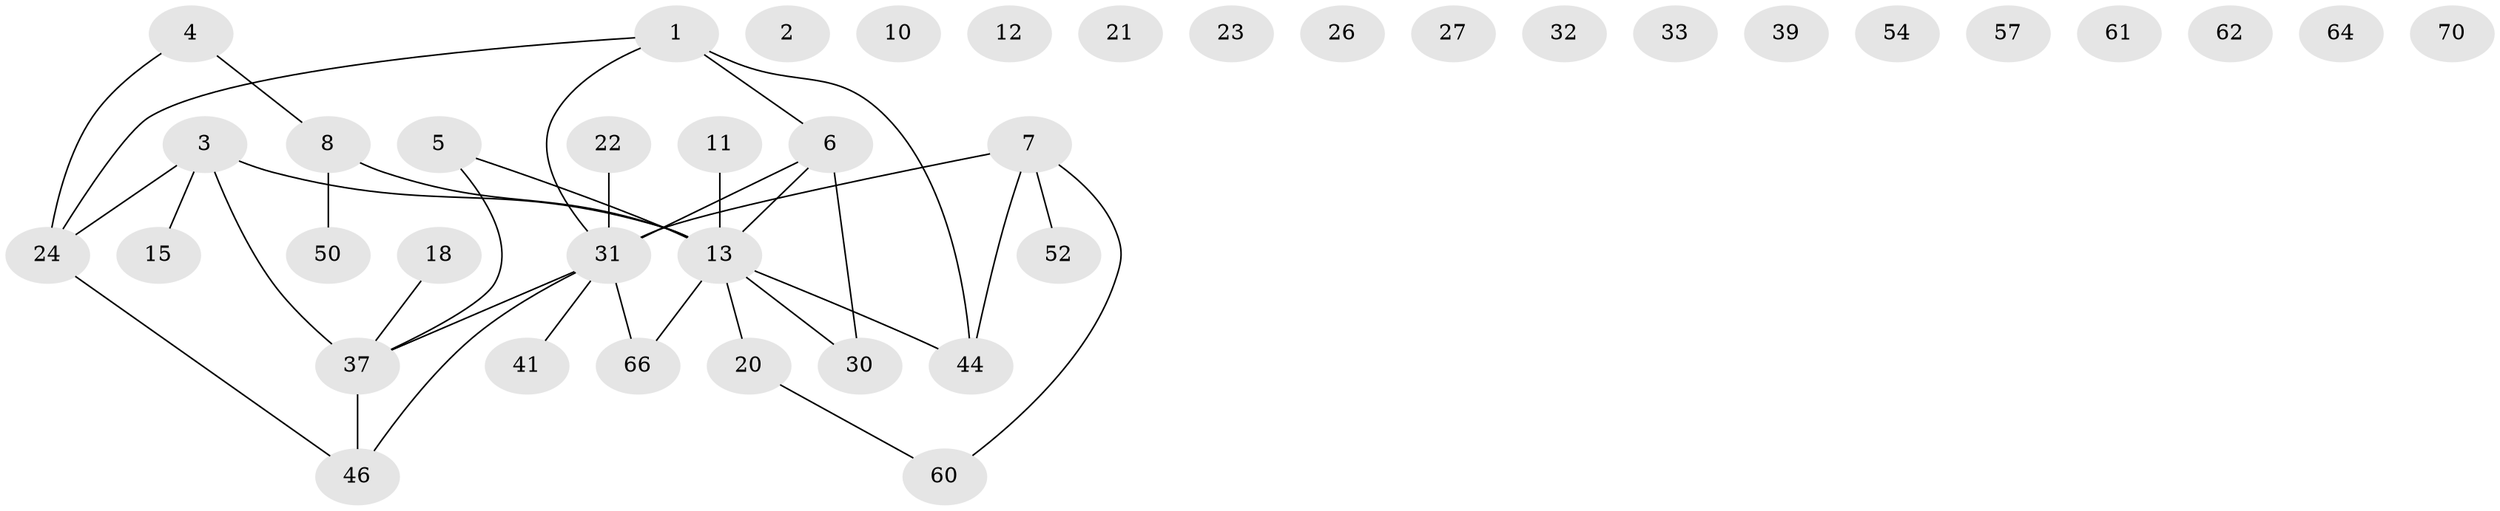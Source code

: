 // original degree distribution, {1: 0.2857142857142857, 0: 0.15584415584415584, 3: 0.15584415584415584, 2: 0.2597402597402597, 6: 0.012987012987012988, 4: 0.07792207792207792, 5: 0.05194805194805195}
// Generated by graph-tools (version 1.1) at 2025/16/03/04/25 18:16:45]
// undirected, 40 vertices, 35 edges
graph export_dot {
graph [start="1"]
  node [color=gray90,style=filled];
  1 [super="+9"];
  2;
  3 [super="+16+40+17"];
  4 [super="+28+76"];
  5 [super="+47"];
  6 [super="+29+43"];
  7 [super="+45"];
  8 [super="+14+65"];
  10;
  11 [super="+36+35"];
  12 [super="+19"];
  13 [super="+55+67+25"];
  15 [super="+51"];
  18;
  20;
  21;
  22 [super="+56"];
  23;
  24 [super="+58+71+77"];
  26;
  27 [super="+34"];
  30;
  31 [super="+38+42+53"];
  32 [super="+49"];
  33;
  37 [super="+74"];
  39 [super="+63"];
  41;
  44;
  46 [super="+69"];
  50;
  52;
  54;
  57;
  60 [super="+73"];
  61;
  62;
  64;
  66;
  70;
  1 -- 6;
  1 -- 24;
  1 -- 44;
  1 -- 31;
  3 -- 13;
  3 -- 24;
  3 -- 37;
  3 -- 15;
  4 -- 8;
  4 -- 24;
  5 -- 13;
  5 -- 37;
  6 -- 13;
  6 -- 30;
  6 -- 31;
  7 -- 60;
  7 -- 44;
  7 -- 52;
  7 -- 31;
  8 -- 13 [weight=2];
  8 -- 50;
  11 -- 13 [weight=2];
  13 -- 66;
  13 -- 44;
  13 -- 20;
  13 -- 30;
  18 -- 37;
  20 -- 60;
  22 -- 31;
  24 -- 46;
  31 -- 41;
  31 -- 66;
  31 -- 46;
  31 -- 37;
  37 -- 46;
}

